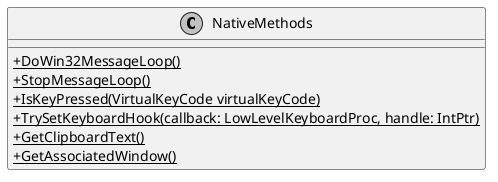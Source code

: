 @startuml
skinparam monochrome true
skinparam classAttributeIconSize 0
!startsub default
class NativeMethods {
    + {static} DoWin32MessageLoop()
    + {static} StopMessageLoop()
    + {static} IsKeyPressed(VirtualKeyCode virtualKeyCode)
    + {static} TrySetKeyboardHook(callback: LowLevelKeyboardProc, handle: IntPtr)
    + {static} GetClipboardText()
    + {static} GetAssociatedWindow()
}
!endsub
@enduml